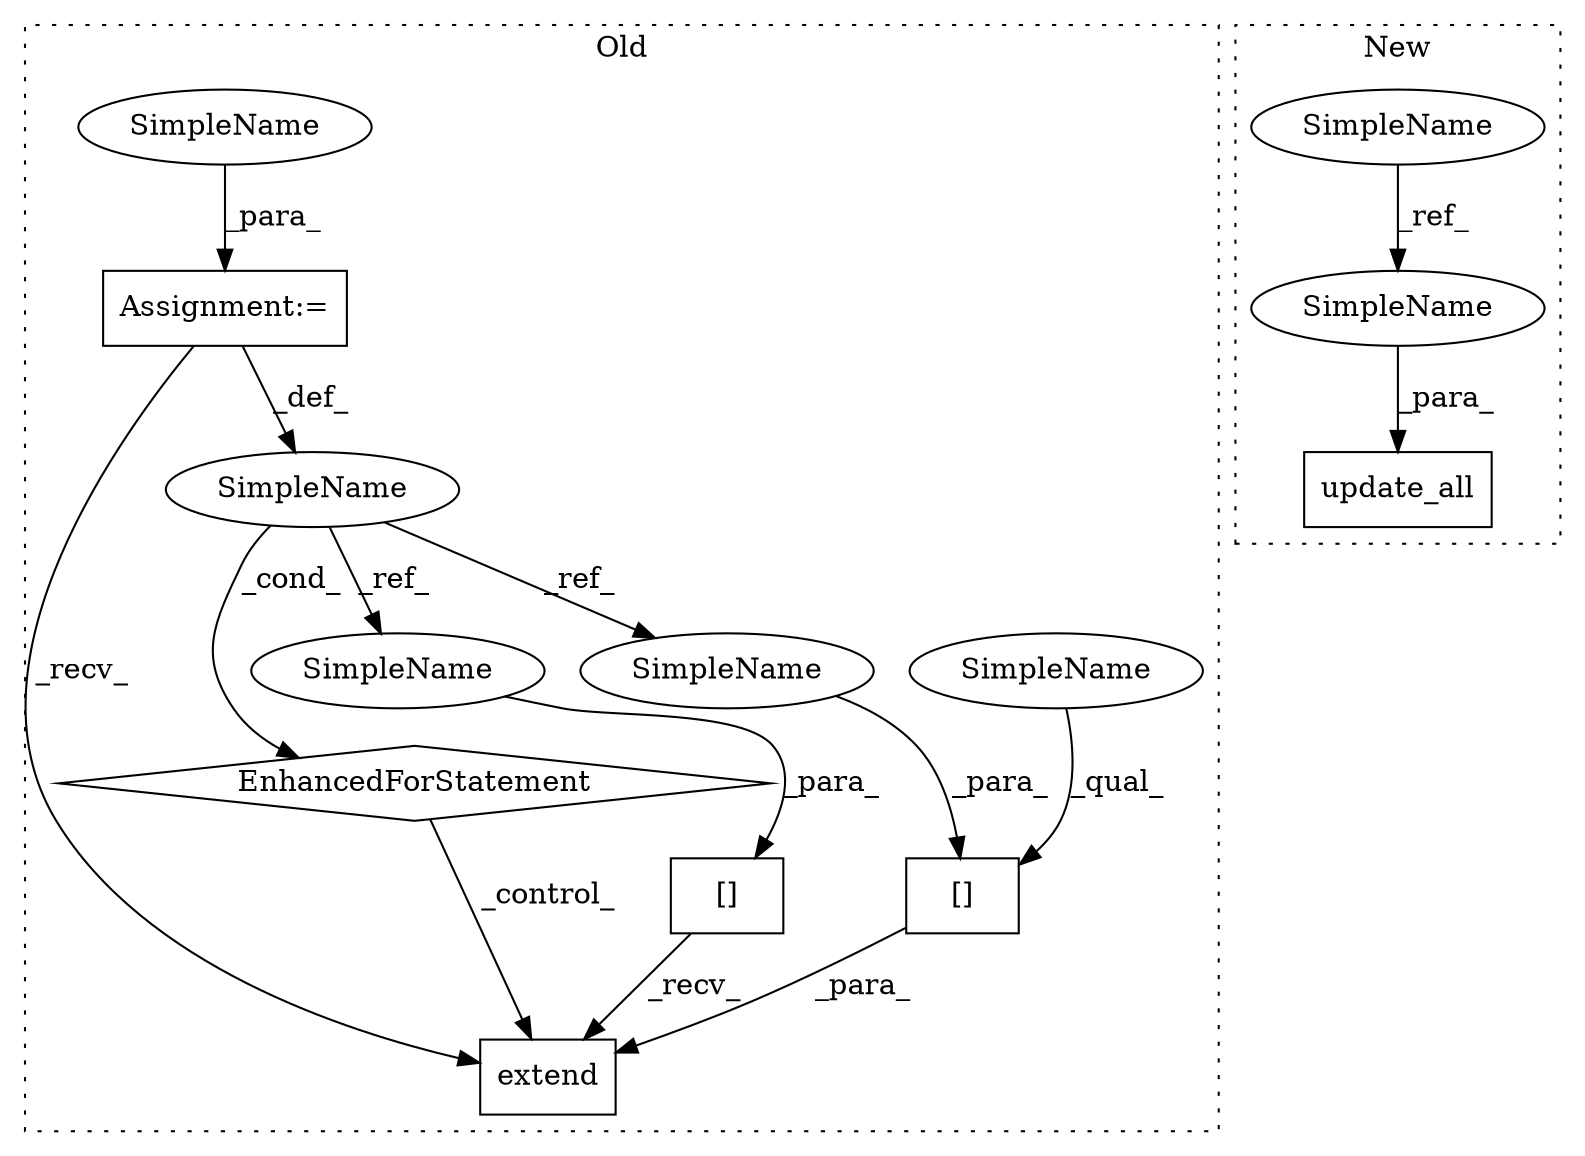 digraph G {
subgraph cluster0 {
1 [label="[]" a="2" s="5560,5576" l="8,1" shape="box"];
3 [label="extend" a="32" s="5578,5602" l="7,1" shape="box"];
4 [label="[]" a="2" s="5585,5601" l="8,1" shape="box"];
6 [label="Assignment:=" a="7" s="5463,5546" l="61,2" shape="box"];
7 [label="EnhancedForStatement" a="70" s="5463,5546" l="61,2" shape="diamond"];
8 [label="SimpleName" a="42" s="5528" l="8" shape="ellipse"];
10 [label="SimpleName" a="42" s="5568" l="8" shape="ellipse"];
11 [label="SimpleName" a="42" s="5593" l="8" shape="ellipse"];
12 [label="SimpleName" a="42" s="5585" l="7" shape="ellipse"];
13 [label="SimpleName" a="42" s="5539" l="7" shape="ellipse"];
label = "Old";
style="dotted";
}
subgraph cluster1 {
2 [label="update_all" a="32" s="5095,5113" l="11,1" shape="box"];
5 [label="SimpleName" a="42" s="5038" l="7" shape="ellipse"];
9 [label="SimpleName" a="42" s="5106" l="7" shape="ellipse"];
label = "New";
style="dotted";
}
1 -> 3 [label="_recv_"];
4 -> 3 [label="_para_"];
5 -> 9 [label="_ref_"];
6 -> 8 [label="_def_"];
6 -> 3 [label="_recv_"];
7 -> 3 [label="_control_"];
8 -> 10 [label="_ref_"];
8 -> 7 [label="_cond_"];
8 -> 11 [label="_ref_"];
9 -> 2 [label="_para_"];
10 -> 1 [label="_para_"];
11 -> 4 [label="_para_"];
12 -> 4 [label="_qual_"];
13 -> 6 [label="_para_"];
}